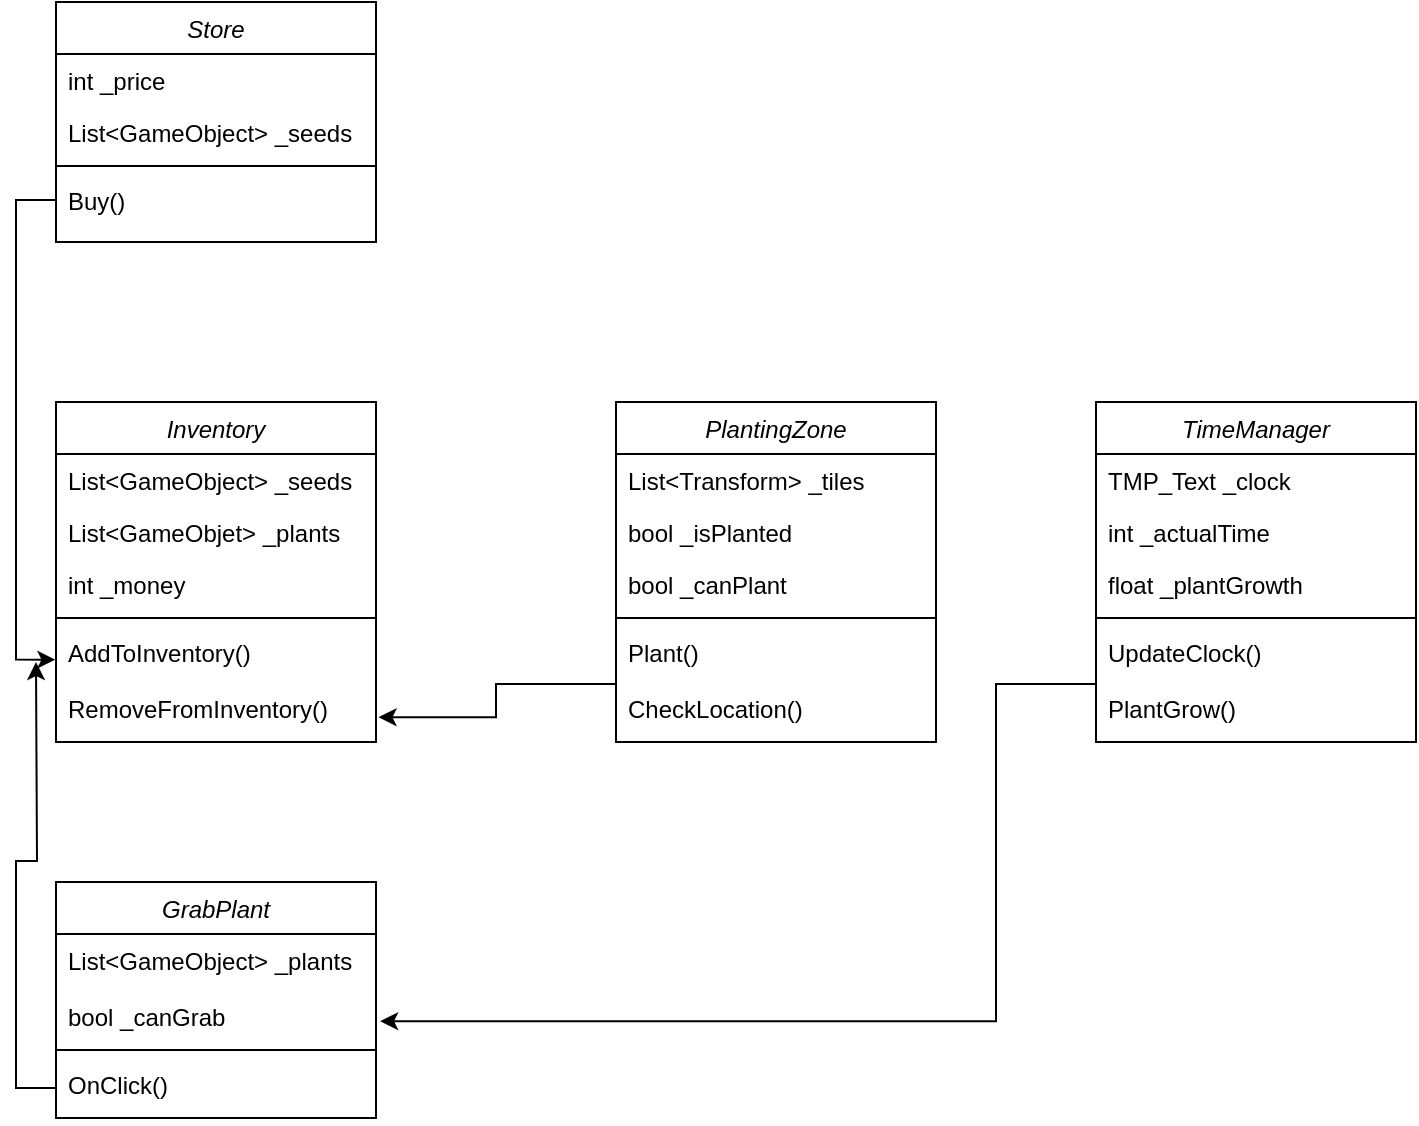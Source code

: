 <mxfile version="24.1.0" type="device">
  <diagram id="C5RBs43oDa-KdzZeNtuy" name="Page-1">
    <mxGraphModel dx="1050" dy="621" grid="1" gridSize="10" guides="1" tooltips="1" connect="1" arrows="1" fold="1" page="1" pageScale="1" pageWidth="827" pageHeight="1169" math="0" shadow="0">
      <root>
        <mxCell id="WIyWlLk6GJQsqaUBKTNV-0" />
        <mxCell id="WIyWlLk6GJQsqaUBKTNV-1" parent="WIyWlLk6GJQsqaUBKTNV-0" />
        <mxCell id="zkfFHV4jXpPFQw0GAbJ--0" value="Store" style="swimlane;fontStyle=2;align=center;verticalAlign=top;childLayout=stackLayout;horizontal=1;startSize=26;horizontalStack=0;resizeParent=1;resizeLast=0;collapsible=1;marginBottom=0;rounded=0;shadow=0;strokeWidth=1;" parent="WIyWlLk6GJQsqaUBKTNV-1" vertex="1">
          <mxGeometry x="40" y="40" width="160" height="120" as="geometry">
            <mxRectangle x="230" y="140" width="160" height="26" as="alternateBounds" />
          </mxGeometry>
        </mxCell>
        <mxCell id="zkfFHV4jXpPFQw0GAbJ--1" value="int _price" style="text;align=left;verticalAlign=top;spacingLeft=4;spacingRight=4;overflow=hidden;rotatable=0;points=[[0,0.5],[1,0.5]];portConstraint=eastwest;" parent="zkfFHV4jXpPFQw0GAbJ--0" vertex="1">
          <mxGeometry y="26" width="160" height="26" as="geometry" />
        </mxCell>
        <mxCell id="zkfFHV4jXpPFQw0GAbJ--2" value="List&lt;GameObject&gt; _seeds" style="text;align=left;verticalAlign=top;spacingLeft=4;spacingRight=4;overflow=hidden;rotatable=0;points=[[0,0.5],[1,0.5]];portConstraint=eastwest;rounded=0;shadow=0;html=0;" parent="zkfFHV4jXpPFQw0GAbJ--0" vertex="1">
          <mxGeometry y="52" width="160" height="26" as="geometry" />
        </mxCell>
        <mxCell id="zkfFHV4jXpPFQw0GAbJ--4" value="" style="line;html=1;strokeWidth=1;align=left;verticalAlign=middle;spacingTop=-1;spacingLeft=3;spacingRight=3;rotatable=0;labelPosition=right;points=[];portConstraint=eastwest;" parent="zkfFHV4jXpPFQw0GAbJ--0" vertex="1">
          <mxGeometry y="78" width="160" height="8" as="geometry" />
        </mxCell>
        <mxCell id="zkfFHV4jXpPFQw0GAbJ--5" value="Buy()" style="text;align=left;verticalAlign=top;spacingLeft=4;spacingRight=4;overflow=hidden;rotatable=0;points=[[0,0.5],[1,0.5]];portConstraint=eastwest;" parent="zkfFHV4jXpPFQw0GAbJ--0" vertex="1">
          <mxGeometry y="86" width="160" height="26" as="geometry" />
        </mxCell>
        <mxCell id="h8Ym0EAogDLLiOZMxKwT-0" value="PlantingZone" style="swimlane;fontStyle=2;align=center;verticalAlign=top;childLayout=stackLayout;horizontal=1;startSize=26;horizontalStack=0;resizeParent=1;resizeLast=0;collapsible=1;marginBottom=0;rounded=0;shadow=0;strokeWidth=1;" vertex="1" parent="WIyWlLk6GJQsqaUBKTNV-1">
          <mxGeometry x="320" y="240" width="160" height="170" as="geometry">
            <mxRectangle x="230" y="140" width="160" height="26" as="alternateBounds" />
          </mxGeometry>
        </mxCell>
        <mxCell id="h8Ym0EAogDLLiOZMxKwT-1" value="List&lt;Transform&gt; _tiles" style="text;align=left;verticalAlign=top;spacingLeft=4;spacingRight=4;overflow=hidden;rotatable=0;points=[[0,0.5],[1,0.5]];portConstraint=eastwest;" vertex="1" parent="h8Ym0EAogDLLiOZMxKwT-0">
          <mxGeometry y="26" width="160" height="26" as="geometry" />
        </mxCell>
        <mxCell id="h8Ym0EAogDLLiOZMxKwT-2" value="bool _isPlanted" style="text;align=left;verticalAlign=top;spacingLeft=4;spacingRight=4;overflow=hidden;rotatable=0;points=[[0,0.5],[1,0.5]];portConstraint=eastwest;rounded=0;shadow=0;html=0;" vertex="1" parent="h8Ym0EAogDLLiOZMxKwT-0">
          <mxGeometry y="52" width="160" height="26" as="geometry" />
        </mxCell>
        <mxCell id="h8Ym0EAogDLLiOZMxKwT-3" value="bool _canPlant" style="text;align=left;verticalAlign=top;spacingLeft=4;spacingRight=4;overflow=hidden;rotatable=0;points=[[0,0.5],[1,0.5]];portConstraint=eastwest;rounded=0;shadow=0;html=0;" vertex="1" parent="h8Ym0EAogDLLiOZMxKwT-0">
          <mxGeometry y="78" width="160" height="26" as="geometry" />
        </mxCell>
        <mxCell id="h8Ym0EAogDLLiOZMxKwT-4" value="" style="line;html=1;strokeWidth=1;align=left;verticalAlign=middle;spacingTop=-1;spacingLeft=3;spacingRight=3;rotatable=0;labelPosition=right;points=[];portConstraint=eastwest;" vertex="1" parent="h8Ym0EAogDLLiOZMxKwT-0">
          <mxGeometry y="104" width="160" height="8" as="geometry" />
        </mxCell>
        <mxCell id="h8Ym0EAogDLLiOZMxKwT-5" value="Plant()&#xa;&#xa;CheckLocation()" style="text;align=left;verticalAlign=top;spacingLeft=4;spacingRight=4;overflow=hidden;rotatable=0;points=[[0,0.5],[1,0.5]];portConstraint=eastwest;" vertex="1" parent="h8Ym0EAogDLLiOZMxKwT-0">
          <mxGeometry y="112" width="160" height="58" as="geometry" />
        </mxCell>
        <mxCell id="h8Ym0EAogDLLiOZMxKwT-6" value="TimeManager" style="swimlane;fontStyle=2;align=center;verticalAlign=top;childLayout=stackLayout;horizontal=1;startSize=26;horizontalStack=0;resizeParent=1;resizeLast=0;collapsible=1;marginBottom=0;rounded=0;shadow=0;strokeWidth=1;" vertex="1" parent="WIyWlLk6GJQsqaUBKTNV-1">
          <mxGeometry x="560" y="240" width="160" height="170" as="geometry">
            <mxRectangle x="230" y="140" width="160" height="26" as="alternateBounds" />
          </mxGeometry>
        </mxCell>
        <mxCell id="h8Ym0EAogDLLiOZMxKwT-7" value="TMP_Text _clock" style="text;align=left;verticalAlign=top;spacingLeft=4;spacingRight=4;overflow=hidden;rotatable=0;points=[[0,0.5],[1,0.5]];portConstraint=eastwest;" vertex="1" parent="h8Ym0EAogDLLiOZMxKwT-6">
          <mxGeometry y="26" width="160" height="26" as="geometry" />
        </mxCell>
        <mxCell id="h8Ym0EAogDLLiOZMxKwT-8" value="int _actualTime" style="text;align=left;verticalAlign=top;spacingLeft=4;spacingRight=4;overflow=hidden;rotatable=0;points=[[0,0.5],[1,0.5]];portConstraint=eastwest;rounded=0;shadow=0;html=0;" vertex="1" parent="h8Ym0EAogDLLiOZMxKwT-6">
          <mxGeometry y="52" width="160" height="26" as="geometry" />
        </mxCell>
        <mxCell id="h8Ym0EAogDLLiOZMxKwT-9" value="float _plantGrowth" style="text;align=left;verticalAlign=top;spacingLeft=4;spacingRight=4;overflow=hidden;rotatable=0;points=[[0,0.5],[1,0.5]];portConstraint=eastwest;rounded=0;shadow=0;html=0;" vertex="1" parent="h8Ym0EAogDLLiOZMxKwT-6">
          <mxGeometry y="78" width="160" height="26" as="geometry" />
        </mxCell>
        <mxCell id="h8Ym0EAogDLLiOZMxKwT-10" value="" style="line;html=1;strokeWidth=1;align=left;verticalAlign=middle;spacingTop=-1;spacingLeft=3;spacingRight=3;rotatable=0;labelPosition=right;points=[];portConstraint=eastwest;" vertex="1" parent="h8Ym0EAogDLLiOZMxKwT-6">
          <mxGeometry y="104" width="160" height="8" as="geometry" />
        </mxCell>
        <mxCell id="h8Ym0EAogDLLiOZMxKwT-11" value="UpdateClock()&#xa;&#xa;PlantGrow()" style="text;align=left;verticalAlign=top;spacingLeft=4;spacingRight=4;overflow=hidden;rotatable=0;points=[[0,0.5],[1,0.5]];portConstraint=eastwest;" vertex="1" parent="h8Ym0EAogDLLiOZMxKwT-6">
          <mxGeometry y="112" width="160" height="58" as="geometry" />
        </mxCell>
        <mxCell id="h8Ym0EAogDLLiOZMxKwT-12" value="GrabPlant" style="swimlane;fontStyle=2;align=center;verticalAlign=top;childLayout=stackLayout;horizontal=1;startSize=26;horizontalStack=0;resizeParent=1;resizeLast=0;collapsible=1;marginBottom=0;rounded=0;shadow=0;strokeWidth=1;" vertex="1" parent="WIyWlLk6GJQsqaUBKTNV-1">
          <mxGeometry x="40" y="480" width="160" height="118" as="geometry">
            <mxRectangle x="230" y="140" width="160" height="26" as="alternateBounds" />
          </mxGeometry>
        </mxCell>
        <mxCell id="h8Ym0EAogDLLiOZMxKwT-13" value="List&lt;GameObject&gt; _plants&#xa;&#xa;bool _canGrab" style="text;align=left;verticalAlign=top;spacingLeft=4;spacingRight=4;overflow=hidden;rotatable=0;points=[[0,0.5],[1,0.5]];portConstraint=eastwest;" vertex="1" parent="h8Ym0EAogDLLiOZMxKwT-12">
          <mxGeometry y="26" width="160" height="54" as="geometry" />
        </mxCell>
        <mxCell id="h8Ym0EAogDLLiOZMxKwT-16" value="" style="line;html=1;strokeWidth=1;align=left;verticalAlign=middle;spacingTop=-1;spacingLeft=3;spacingRight=3;rotatable=0;labelPosition=right;points=[];portConstraint=eastwest;" vertex="1" parent="h8Ym0EAogDLLiOZMxKwT-12">
          <mxGeometry y="80" width="160" height="8" as="geometry" />
        </mxCell>
        <mxCell id="h8Ym0EAogDLLiOZMxKwT-25" style="edgeStyle=orthogonalEdgeStyle;rounded=0;orthogonalLoop=1;jettySize=auto;html=1;" edge="1" parent="h8Ym0EAogDLLiOZMxKwT-12" source="h8Ym0EAogDLLiOZMxKwT-17">
          <mxGeometry relative="1" as="geometry">
            <mxPoint x="-10" y="-110" as="targetPoint" />
          </mxGeometry>
        </mxCell>
        <mxCell id="h8Ym0EAogDLLiOZMxKwT-17" value="OnClick()" style="text;align=left;verticalAlign=top;spacingLeft=4;spacingRight=4;overflow=hidden;rotatable=0;points=[[0,0.5],[1,0.5]];portConstraint=eastwest;" vertex="1" parent="h8Ym0EAogDLLiOZMxKwT-12">
          <mxGeometry y="88" width="160" height="30" as="geometry" />
        </mxCell>
        <mxCell id="h8Ym0EAogDLLiOZMxKwT-18" value="Inventory" style="swimlane;fontStyle=2;align=center;verticalAlign=top;childLayout=stackLayout;horizontal=1;startSize=26;horizontalStack=0;resizeParent=1;resizeLast=0;collapsible=1;marginBottom=0;rounded=0;shadow=0;strokeWidth=1;" vertex="1" parent="WIyWlLk6GJQsqaUBKTNV-1">
          <mxGeometry x="40" y="240" width="160" height="170" as="geometry">
            <mxRectangle x="230" y="140" width="160" height="26" as="alternateBounds" />
          </mxGeometry>
        </mxCell>
        <mxCell id="h8Ym0EAogDLLiOZMxKwT-19" value="List&lt;GameObject&gt; _seeds" style="text;align=left;verticalAlign=top;spacingLeft=4;spacingRight=4;overflow=hidden;rotatable=0;points=[[0,0.5],[1,0.5]];portConstraint=eastwest;" vertex="1" parent="h8Ym0EAogDLLiOZMxKwT-18">
          <mxGeometry y="26" width="160" height="26" as="geometry" />
        </mxCell>
        <mxCell id="h8Ym0EAogDLLiOZMxKwT-20" value="List&lt;GameObjet&gt; _plants" style="text;align=left;verticalAlign=top;spacingLeft=4;spacingRight=4;overflow=hidden;rotatable=0;points=[[0,0.5],[1,0.5]];portConstraint=eastwest;rounded=0;shadow=0;html=0;" vertex="1" parent="h8Ym0EAogDLLiOZMxKwT-18">
          <mxGeometry y="52" width="160" height="26" as="geometry" />
        </mxCell>
        <mxCell id="h8Ym0EAogDLLiOZMxKwT-21" value="int _money" style="text;align=left;verticalAlign=top;spacingLeft=4;spacingRight=4;overflow=hidden;rotatable=0;points=[[0,0.5],[1,0.5]];portConstraint=eastwest;rounded=0;shadow=0;html=0;" vertex="1" parent="h8Ym0EAogDLLiOZMxKwT-18">
          <mxGeometry y="78" width="160" height="26" as="geometry" />
        </mxCell>
        <mxCell id="h8Ym0EAogDLLiOZMxKwT-22" value="" style="line;html=1;strokeWidth=1;align=left;verticalAlign=middle;spacingTop=-1;spacingLeft=3;spacingRight=3;rotatable=0;labelPosition=right;points=[];portConstraint=eastwest;" vertex="1" parent="h8Ym0EAogDLLiOZMxKwT-18">
          <mxGeometry y="104" width="160" height="8" as="geometry" />
        </mxCell>
        <mxCell id="h8Ym0EAogDLLiOZMxKwT-23" value="AddToInventory()&#xa;&#xa;RemoveFromInventory()" style="text;align=left;verticalAlign=top;spacingLeft=4;spacingRight=4;overflow=hidden;rotatable=0;points=[[0,0.5],[1,0.5]];portConstraint=eastwest;" vertex="1" parent="h8Ym0EAogDLLiOZMxKwT-18">
          <mxGeometry y="112" width="160" height="58" as="geometry" />
        </mxCell>
        <mxCell id="h8Ym0EAogDLLiOZMxKwT-24" style="edgeStyle=orthogonalEdgeStyle;rounded=0;orthogonalLoop=1;jettySize=auto;html=1;entryX=-0.002;entryY=0.29;entryDx=0;entryDy=0;entryPerimeter=0;" edge="1" parent="WIyWlLk6GJQsqaUBKTNV-1" source="zkfFHV4jXpPFQw0GAbJ--5" target="h8Ym0EAogDLLiOZMxKwT-23">
          <mxGeometry relative="1" as="geometry" />
        </mxCell>
        <mxCell id="h8Ym0EAogDLLiOZMxKwT-27" style="edgeStyle=orthogonalEdgeStyle;rounded=0;orthogonalLoop=1;jettySize=auto;html=1;exitX=0;exitY=0.5;exitDx=0;exitDy=0;entryX=1.008;entryY=0.786;entryDx=0;entryDy=0;entryPerimeter=0;" edge="1" parent="WIyWlLk6GJQsqaUBKTNV-1" source="h8Ym0EAogDLLiOZMxKwT-5" target="h8Ym0EAogDLLiOZMxKwT-23">
          <mxGeometry relative="1" as="geometry" />
        </mxCell>
        <mxCell id="h8Ym0EAogDLLiOZMxKwT-28" style="edgeStyle=orthogonalEdgeStyle;rounded=0;orthogonalLoop=1;jettySize=auto;html=1;exitX=0;exitY=0.5;exitDx=0;exitDy=0;entryX=1.013;entryY=0.807;entryDx=0;entryDy=0;entryPerimeter=0;" edge="1" parent="WIyWlLk6GJQsqaUBKTNV-1" source="h8Ym0EAogDLLiOZMxKwT-11" target="h8Ym0EAogDLLiOZMxKwT-13">
          <mxGeometry relative="1" as="geometry">
            <Array as="points">
              <mxPoint x="510" y="381" />
              <mxPoint x="510" y="550" />
            </Array>
          </mxGeometry>
        </mxCell>
      </root>
    </mxGraphModel>
  </diagram>
</mxfile>
